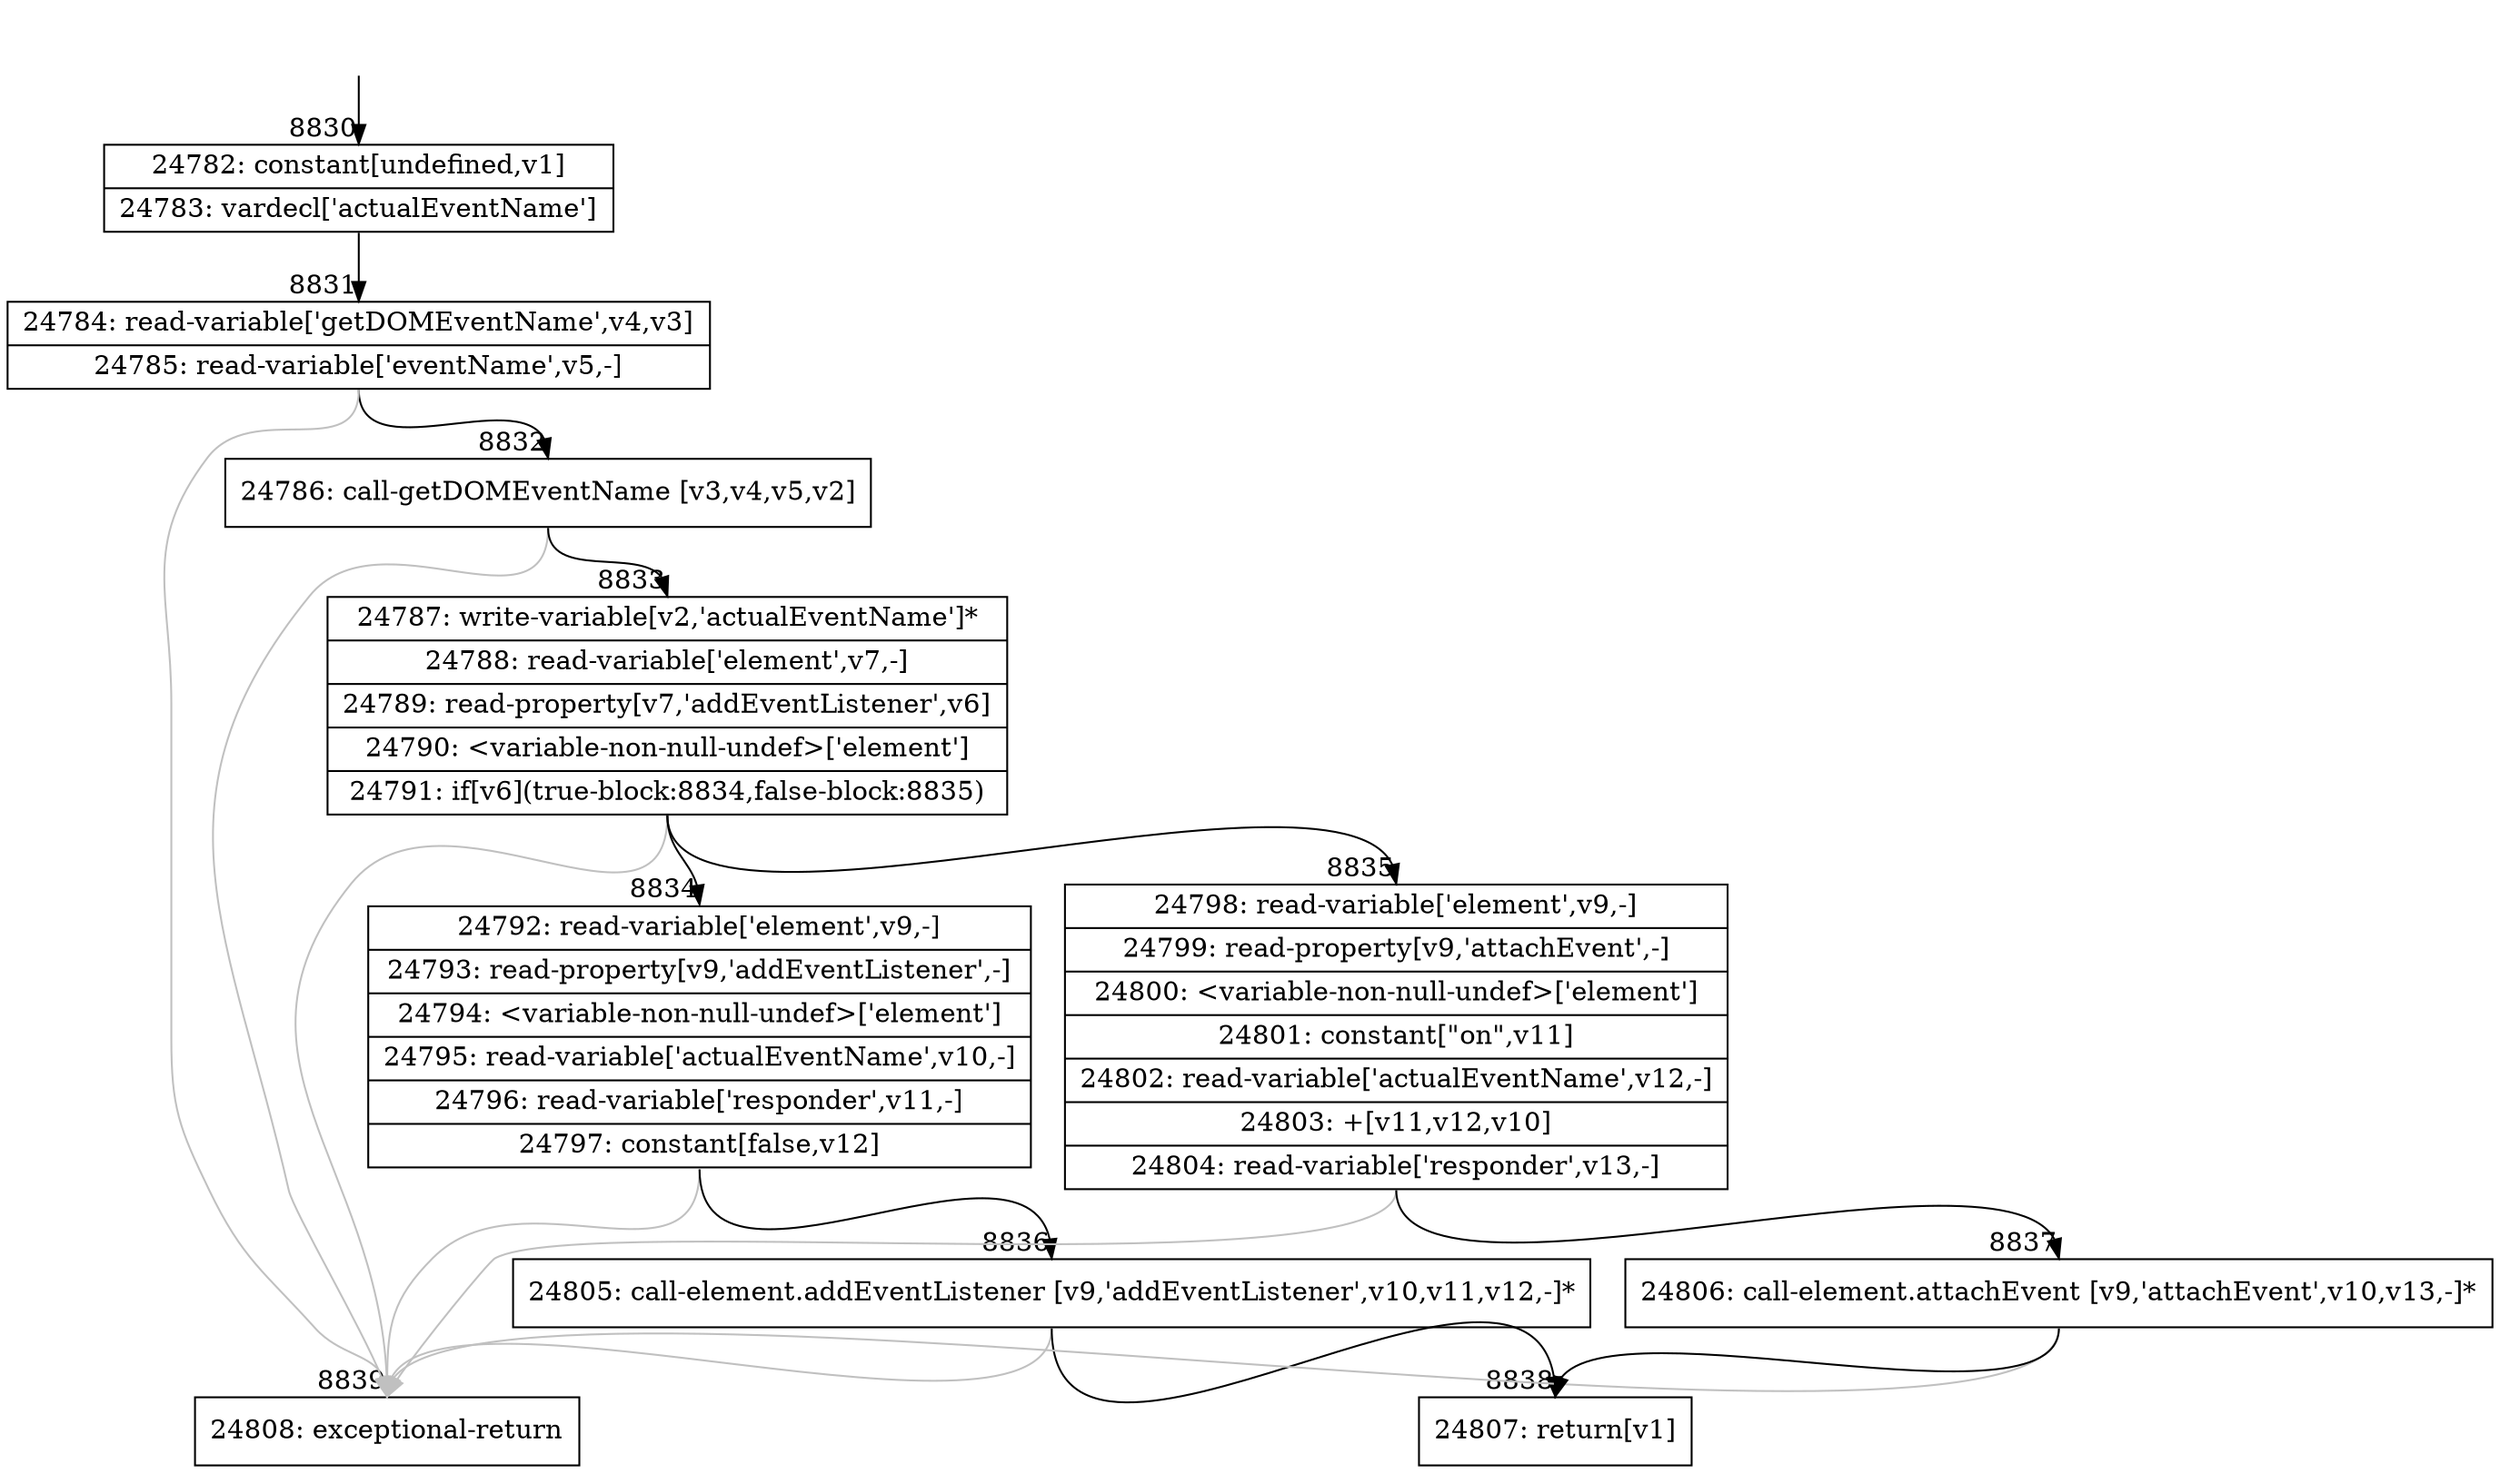 digraph {
rankdir="TD"
BB_entry670[shape=none,label=""];
BB_entry670 -> BB8830 [tailport=s, headport=n, headlabel="    8830"]
BB8830 [shape=record label="{24782: constant[undefined,v1]|24783: vardecl['actualEventName']}" ] 
BB8830 -> BB8831 [tailport=s, headport=n, headlabel="      8831"]
BB8831 [shape=record label="{24784: read-variable['getDOMEventName',v4,v3]|24785: read-variable['eventName',v5,-]}" ] 
BB8831 -> BB8832 [tailport=s, headport=n, headlabel="      8832"]
BB8831 -> BB8839 [tailport=s, headport=n, color=gray, headlabel="      8839"]
BB8832 [shape=record label="{24786: call-getDOMEventName [v3,v4,v5,v2]}" ] 
BB8832 -> BB8833 [tailport=s, headport=n, headlabel="      8833"]
BB8832 -> BB8839 [tailport=s, headport=n, color=gray]
BB8833 [shape=record label="{24787: write-variable[v2,'actualEventName']*|24788: read-variable['element',v7,-]|24789: read-property[v7,'addEventListener',v6]|24790: \<variable-non-null-undef\>['element']|24791: if[v6](true-block:8834,false-block:8835)}" ] 
BB8833 -> BB8834 [tailport=s, headport=n, headlabel="      8834"]
BB8833 -> BB8835 [tailport=s, headport=n, headlabel="      8835"]
BB8833 -> BB8839 [tailport=s, headport=n, color=gray]
BB8834 [shape=record label="{24792: read-variable['element',v9,-]|24793: read-property[v9,'addEventListener',-]|24794: \<variable-non-null-undef\>['element']|24795: read-variable['actualEventName',v10,-]|24796: read-variable['responder',v11,-]|24797: constant[false,v12]}" ] 
BB8834 -> BB8836 [tailport=s, headport=n, headlabel="      8836"]
BB8834 -> BB8839 [tailport=s, headport=n, color=gray]
BB8835 [shape=record label="{24798: read-variable['element',v9,-]|24799: read-property[v9,'attachEvent',-]|24800: \<variable-non-null-undef\>['element']|24801: constant[\"on\",v11]|24802: read-variable['actualEventName',v12,-]|24803: +[v11,v12,v10]|24804: read-variable['responder',v13,-]}" ] 
BB8835 -> BB8837 [tailport=s, headport=n, headlabel="      8837"]
BB8835 -> BB8839 [tailport=s, headport=n, color=gray]
BB8836 [shape=record label="{24805: call-element.addEventListener [v9,'addEventListener',v10,v11,v12,-]*}" ] 
BB8836 -> BB8838 [tailport=s, headport=n, headlabel="      8838"]
BB8836 -> BB8839 [tailport=s, headport=n, color=gray]
BB8837 [shape=record label="{24806: call-element.attachEvent [v9,'attachEvent',v10,v13,-]*}" ] 
BB8837 -> BB8838 [tailport=s, headport=n]
BB8837 -> BB8839 [tailport=s, headport=n, color=gray]
BB8838 [shape=record label="{24807: return[v1]}" ] 
BB8839 [shape=record label="{24808: exceptional-return}" ] 
//#$~ 6950
}
